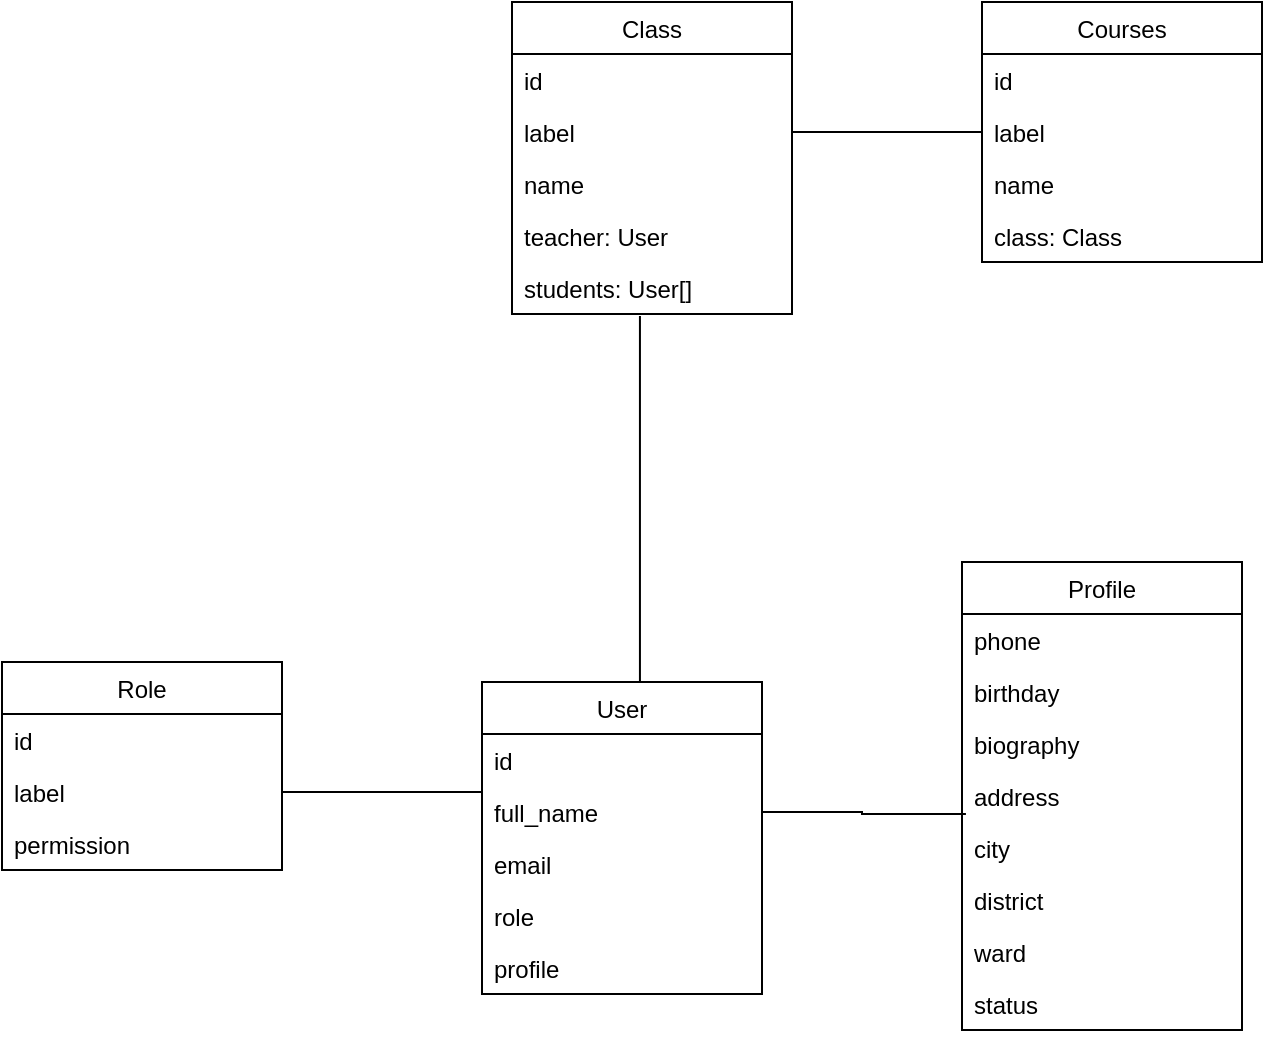 <mxfile version="14.7.1" type="github">
  <diagram id="te90GsLDbTqFbmD5xIS2" name="Page-1">
    <mxGraphModel dx="1422" dy="1904" grid="1" gridSize="10" guides="1" tooltips="1" connect="1" arrows="1" fold="1" page="1" pageScale="1" pageWidth="850" pageHeight="1100" math="0" shadow="0">
      <root>
        <mxCell id="0" />
        <mxCell id="1" parent="0" />
        <mxCell id="IIfsGnvklJmAKGlMe28x-1" value="User" style="swimlane;fontStyle=0;childLayout=stackLayout;horizontal=1;startSize=26;fillColor=none;horizontalStack=0;resizeParent=1;resizeParentMax=0;resizeLast=0;collapsible=1;marginBottom=0;" parent="1" vertex="1">
          <mxGeometry x="270" y="310" width="140" height="156" as="geometry" />
        </mxCell>
        <mxCell id="IIfsGnvklJmAKGlMe28x-2" value="id" style="text;strokeColor=none;fillColor=none;align=left;verticalAlign=top;spacingLeft=4;spacingRight=4;overflow=hidden;rotatable=0;points=[[0,0.5],[1,0.5]];portConstraint=eastwest;" parent="IIfsGnvklJmAKGlMe28x-1" vertex="1">
          <mxGeometry y="26" width="140" height="26" as="geometry" />
        </mxCell>
        <mxCell id="IIfsGnvklJmAKGlMe28x-3" value="full_name" style="text;strokeColor=none;fillColor=none;align=left;verticalAlign=top;spacingLeft=4;spacingRight=4;overflow=hidden;rotatable=0;points=[[0,0.5],[1,0.5]];portConstraint=eastwest;" parent="IIfsGnvklJmAKGlMe28x-1" vertex="1">
          <mxGeometry y="52" width="140" height="26" as="geometry" />
        </mxCell>
        <mxCell id="IIfsGnvklJmAKGlMe28x-9" value="email" style="text;strokeColor=none;fillColor=none;align=left;verticalAlign=top;spacingLeft=4;spacingRight=4;overflow=hidden;rotatable=0;points=[[0,0.5],[1,0.5]];portConstraint=eastwest;" parent="IIfsGnvklJmAKGlMe28x-1" vertex="1">
          <mxGeometry y="78" width="140" height="26" as="geometry" />
        </mxCell>
        <mxCell id="IIfsGnvklJmAKGlMe28x-17" value="role" style="text;strokeColor=none;fillColor=none;align=left;verticalAlign=top;spacingLeft=4;spacingRight=4;overflow=hidden;rotatable=0;points=[[0,0.5],[1,0.5]];portConstraint=eastwest;" parent="IIfsGnvklJmAKGlMe28x-1" vertex="1">
          <mxGeometry y="104" width="140" height="26" as="geometry" />
        </mxCell>
        <mxCell id="IIfsGnvklJmAKGlMe28x-24" value="profile" style="text;strokeColor=none;fillColor=none;align=left;verticalAlign=top;spacingLeft=4;spacingRight=4;overflow=hidden;rotatable=0;points=[[0,0.5],[1,0.5]];portConstraint=eastwest;" parent="IIfsGnvklJmAKGlMe28x-1" vertex="1">
          <mxGeometry y="130" width="140" height="26" as="geometry" />
        </mxCell>
        <mxCell id="IIfsGnvklJmAKGlMe28x-5" value="Profile" style="swimlane;fontStyle=0;childLayout=stackLayout;horizontal=1;startSize=26;fillColor=none;horizontalStack=0;resizeParent=1;resizeParentMax=0;resizeLast=0;collapsible=1;marginBottom=0;" parent="1" vertex="1">
          <mxGeometry x="510" y="250" width="140" height="234" as="geometry" />
        </mxCell>
        <mxCell id="IIfsGnvklJmAKGlMe28x-7" value="phone" style="text;strokeColor=none;fillColor=none;align=left;verticalAlign=top;spacingLeft=4;spacingRight=4;overflow=hidden;rotatable=0;points=[[0,0.5],[1,0.5]];portConstraint=eastwest;" parent="IIfsGnvklJmAKGlMe28x-5" vertex="1">
          <mxGeometry y="26" width="140" height="26" as="geometry" />
        </mxCell>
        <mxCell id="IIfsGnvklJmAKGlMe28x-8" value="birthday" style="text;strokeColor=none;fillColor=none;align=left;verticalAlign=top;spacingLeft=4;spacingRight=4;overflow=hidden;rotatable=0;points=[[0,0.5],[1,0.5]];portConstraint=eastwest;" parent="IIfsGnvklJmAKGlMe28x-5" vertex="1">
          <mxGeometry y="52" width="140" height="26" as="geometry" />
        </mxCell>
        <mxCell id="IIfsGnvklJmAKGlMe28x-10" value="biography" style="text;strokeColor=none;fillColor=none;align=left;verticalAlign=top;spacingLeft=4;spacingRight=4;overflow=hidden;rotatable=0;points=[[0,0.5],[1,0.5]];portConstraint=eastwest;" parent="IIfsGnvklJmAKGlMe28x-5" vertex="1">
          <mxGeometry y="78" width="140" height="26" as="geometry" />
        </mxCell>
        <mxCell id="IIfsGnvklJmAKGlMe28x-11" value="address" style="text;strokeColor=none;fillColor=none;align=left;verticalAlign=top;spacingLeft=4;spacingRight=4;overflow=hidden;rotatable=0;points=[[0,0.5],[1,0.5]];portConstraint=eastwest;" parent="IIfsGnvklJmAKGlMe28x-5" vertex="1">
          <mxGeometry y="104" width="140" height="26" as="geometry" />
        </mxCell>
        <mxCell id="IIfsGnvklJmAKGlMe28x-12" value="city" style="text;strokeColor=none;fillColor=none;align=left;verticalAlign=top;spacingLeft=4;spacingRight=4;overflow=hidden;rotatable=0;points=[[0,0.5],[1,0.5]];portConstraint=eastwest;" parent="IIfsGnvklJmAKGlMe28x-5" vertex="1">
          <mxGeometry y="130" width="140" height="26" as="geometry" />
        </mxCell>
        <mxCell id="IIfsGnvklJmAKGlMe28x-13" value="district" style="text;strokeColor=none;fillColor=none;align=left;verticalAlign=top;spacingLeft=4;spacingRight=4;overflow=hidden;rotatable=0;points=[[0,0.5],[1,0.5]];portConstraint=eastwest;" parent="IIfsGnvklJmAKGlMe28x-5" vertex="1">
          <mxGeometry y="156" width="140" height="26" as="geometry" />
        </mxCell>
        <mxCell id="IIfsGnvklJmAKGlMe28x-14" value="ward" style="text;strokeColor=none;fillColor=none;align=left;verticalAlign=top;spacingLeft=4;spacingRight=4;overflow=hidden;rotatable=0;points=[[0,0.5],[1,0.5]];portConstraint=eastwest;" parent="IIfsGnvklJmAKGlMe28x-5" vertex="1">
          <mxGeometry y="182" width="140" height="26" as="geometry" />
        </mxCell>
        <mxCell id="IIfsGnvklJmAKGlMe28x-16" value="status" style="text;strokeColor=none;fillColor=none;align=left;verticalAlign=top;spacingLeft=4;spacingRight=4;overflow=hidden;rotatable=0;points=[[0,0.5],[1,0.5]];portConstraint=eastwest;" parent="IIfsGnvklJmAKGlMe28x-5" vertex="1">
          <mxGeometry y="208" width="140" height="26" as="geometry" />
        </mxCell>
        <mxCell id="IIfsGnvklJmAKGlMe28x-18" value="Role" style="swimlane;fontStyle=0;childLayout=stackLayout;horizontal=1;startSize=26;fillColor=none;horizontalStack=0;resizeParent=1;resizeParentMax=0;resizeLast=0;collapsible=1;marginBottom=0;" parent="1" vertex="1">
          <mxGeometry x="30" y="300" width="140" height="104" as="geometry" />
        </mxCell>
        <mxCell id="IIfsGnvklJmAKGlMe28x-19" value="id" style="text;strokeColor=none;fillColor=none;align=left;verticalAlign=top;spacingLeft=4;spacingRight=4;overflow=hidden;rotatable=0;points=[[0,0.5],[1,0.5]];portConstraint=eastwest;" parent="IIfsGnvklJmAKGlMe28x-18" vertex="1">
          <mxGeometry y="26" width="140" height="26" as="geometry" />
        </mxCell>
        <mxCell id="IIfsGnvklJmAKGlMe28x-20" value="label" style="text;strokeColor=none;fillColor=none;align=left;verticalAlign=top;spacingLeft=4;spacingRight=4;overflow=hidden;rotatable=0;points=[[0,0.5],[1,0.5]];portConstraint=eastwest;" parent="IIfsGnvklJmAKGlMe28x-18" vertex="1">
          <mxGeometry y="52" width="140" height="26" as="geometry" />
        </mxCell>
        <mxCell id="IIfsGnvklJmAKGlMe28x-21" value="permission" style="text;strokeColor=none;fillColor=none;align=left;verticalAlign=top;spacingLeft=4;spacingRight=4;overflow=hidden;rotatable=0;points=[[0,0.5],[1,0.5]];portConstraint=eastwest;" parent="IIfsGnvklJmAKGlMe28x-18" vertex="1">
          <mxGeometry y="78" width="140" height="26" as="geometry" />
        </mxCell>
        <mxCell id="IIfsGnvklJmAKGlMe28x-23" style="edgeStyle=orthogonalEdgeStyle;rounded=0;orthogonalLoop=1;jettySize=auto;html=1;entryX=0;entryY=0.5;entryDx=0;entryDy=0;endArrow=none;endFill=0;" parent="1" source="IIfsGnvklJmAKGlMe28x-20" target="IIfsGnvklJmAKGlMe28x-3" edge="1">
          <mxGeometry relative="1" as="geometry">
            <Array as="points">
              <mxPoint x="270" y="365" />
            </Array>
          </mxGeometry>
        </mxCell>
        <mxCell id="IIfsGnvklJmAKGlMe28x-25" style="edgeStyle=orthogonalEdgeStyle;rounded=0;orthogonalLoop=1;jettySize=auto;html=1;entryX=0.014;entryY=0.846;entryDx=0;entryDy=0;entryPerimeter=0;endArrow=none;endFill=0;" parent="1" source="IIfsGnvklJmAKGlMe28x-3" target="IIfsGnvklJmAKGlMe28x-11" edge="1">
          <mxGeometry relative="1" as="geometry">
            <Array as="points">
              <mxPoint x="460" y="375" />
              <mxPoint x="460" y="376" />
            </Array>
          </mxGeometry>
        </mxCell>
        <mxCell id="ox672Sb4Yw1FecFrMc8W-1" value="Class" style="swimlane;fontStyle=0;childLayout=stackLayout;horizontal=1;startSize=26;horizontalStack=0;resizeParent=1;resizeParentMax=0;resizeLast=0;collapsible=1;marginBottom=0;" vertex="1" parent="1">
          <mxGeometry x="285" y="-30" width="140" height="156" as="geometry" />
        </mxCell>
        <mxCell id="ox672Sb4Yw1FecFrMc8W-2" value="id" style="text;strokeColor=none;fillColor=none;align=left;verticalAlign=top;spacingLeft=4;spacingRight=4;overflow=hidden;rotatable=0;points=[[0,0.5],[1,0.5]];portConstraint=eastwest;" vertex="1" parent="ox672Sb4Yw1FecFrMc8W-1">
          <mxGeometry y="26" width="140" height="26" as="geometry" />
        </mxCell>
        <mxCell id="ox672Sb4Yw1FecFrMc8W-3" value="label" style="text;strokeColor=none;fillColor=none;align=left;verticalAlign=top;spacingLeft=4;spacingRight=4;overflow=hidden;rotatable=0;points=[[0,0.5],[1,0.5]];portConstraint=eastwest;" vertex="1" parent="ox672Sb4Yw1FecFrMc8W-1">
          <mxGeometry y="52" width="140" height="26" as="geometry" />
        </mxCell>
        <mxCell id="ox672Sb4Yw1FecFrMc8W-4" value="name" style="text;strokeColor=none;fillColor=none;align=left;verticalAlign=top;spacingLeft=4;spacingRight=4;overflow=hidden;rotatable=0;points=[[0,0.5],[1,0.5]];portConstraint=eastwest;" vertex="1" parent="ox672Sb4Yw1FecFrMc8W-1">
          <mxGeometry y="78" width="140" height="26" as="geometry" />
        </mxCell>
        <mxCell id="ox672Sb4Yw1FecFrMc8W-5" value="teacher: User" style="text;strokeColor=none;fillColor=none;align=left;verticalAlign=top;spacingLeft=4;spacingRight=4;overflow=hidden;rotatable=0;points=[[0,0.5],[1,0.5]];portConstraint=eastwest;" vertex="1" parent="ox672Sb4Yw1FecFrMc8W-1">
          <mxGeometry y="104" width="140" height="26" as="geometry" />
        </mxCell>
        <mxCell id="ox672Sb4Yw1FecFrMc8W-6" value="students: User[]" style="text;strokeColor=none;fillColor=none;align=left;verticalAlign=top;spacingLeft=4;spacingRight=4;overflow=hidden;rotatable=0;points=[[0,0.5],[1,0.5]];portConstraint=eastwest;" vertex="1" parent="ox672Sb4Yw1FecFrMc8W-1">
          <mxGeometry y="130" width="140" height="26" as="geometry" />
        </mxCell>
        <mxCell id="ox672Sb4Yw1FecFrMc8W-7" value="" style="endArrow=none;html=1;entryX=0.457;entryY=1.038;entryDx=0;entryDy=0;entryPerimeter=0;exitX=0.564;exitY=0;exitDx=0;exitDy=0;exitPerimeter=0;" edge="1" parent="1" source="IIfsGnvklJmAKGlMe28x-1" target="ox672Sb4Yw1FecFrMc8W-6">
          <mxGeometry width="50" height="50" relative="1" as="geometry">
            <mxPoint x="330" y="230" as="sourcePoint" />
            <mxPoint x="380" y="180" as="targetPoint" />
          </mxGeometry>
        </mxCell>
        <mxCell id="ox672Sb4Yw1FecFrMc8W-9" value="Courses" style="swimlane;fontStyle=0;childLayout=stackLayout;horizontal=1;startSize=26;horizontalStack=0;resizeParent=1;resizeParentMax=0;resizeLast=0;collapsible=1;marginBottom=0;" vertex="1" parent="1">
          <mxGeometry x="520" y="-30" width="140" height="130" as="geometry" />
        </mxCell>
        <mxCell id="ox672Sb4Yw1FecFrMc8W-10" value="id" style="text;strokeColor=none;fillColor=none;align=left;verticalAlign=top;spacingLeft=4;spacingRight=4;overflow=hidden;rotatable=0;points=[[0,0.5],[1,0.5]];portConstraint=eastwest;" vertex="1" parent="ox672Sb4Yw1FecFrMc8W-9">
          <mxGeometry y="26" width="140" height="26" as="geometry" />
        </mxCell>
        <mxCell id="ox672Sb4Yw1FecFrMc8W-11" value="label" style="text;strokeColor=none;fillColor=none;align=left;verticalAlign=top;spacingLeft=4;spacingRight=4;overflow=hidden;rotatable=0;points=[[0,0.5],[1,0.5]];portConstraint=eastwest;" vertex="1" parent="ox672Sb4Yw1FecFrMc8W-9">
          <mxGeometry y="52" width="140" height="26" as="geometry" />
        </mxCell>
        <mxCell id="ox672Sb4Yw1FecFrMc8W-12" value="name" style="text;strokeColor=none;fillColor=none;align=left;verticalAlign=top;spacingLeft=4;spacingRight=4;overflow=hidden;rotatable=0;points=[[0,0.5],[1,0.5]];portConstraint=eastwest;" vertex="1" parent="ox672Sb4Yw1FecFrMc8W-9">
          <mxGeometry y="78" width="140" height="26" as="geometry" />
        </mxCell>
        <mxCell id="ox672Sb4Yw1FecFrMc8W-13" value="class: Class" style="text;strokeColor=none;fillColor=none;align=left;verticalAlign=top;spacingLeft=4;spacingRight=4;overflow=hidden;rotatable=0;points=[[0,0.5],[1,0.5]];portConstraint=eastwest;" vertex="1" parent="ox672Sb4Yw1FecFrMc8W-9">
          <mxGeometry y="104" width="140" height="26" as="geometry" />
        </mxCell>
        <mxCell id="ox672Sb4Yw1FecFrMc8W-14" style="edgeStyle=orthogonalEdgeStyle;rounded=0;orthogonalLoop=1;jettySize=auto;html=1;entryX=0;entryY=0.5;entryDx=0;entryDy=0;endArrow=none;endFill=0;" edge="1" parent="1" source="ox672Sb4Yw1FecFrMc8W-3" target="ox672Sb4Yw1FecFrMc8W-11">
          <mxGeometry relative="1" as="geometry" />
        </mxCell>
      </root>
    </mxGraphModel>
  </diagram>
</mxfile>
